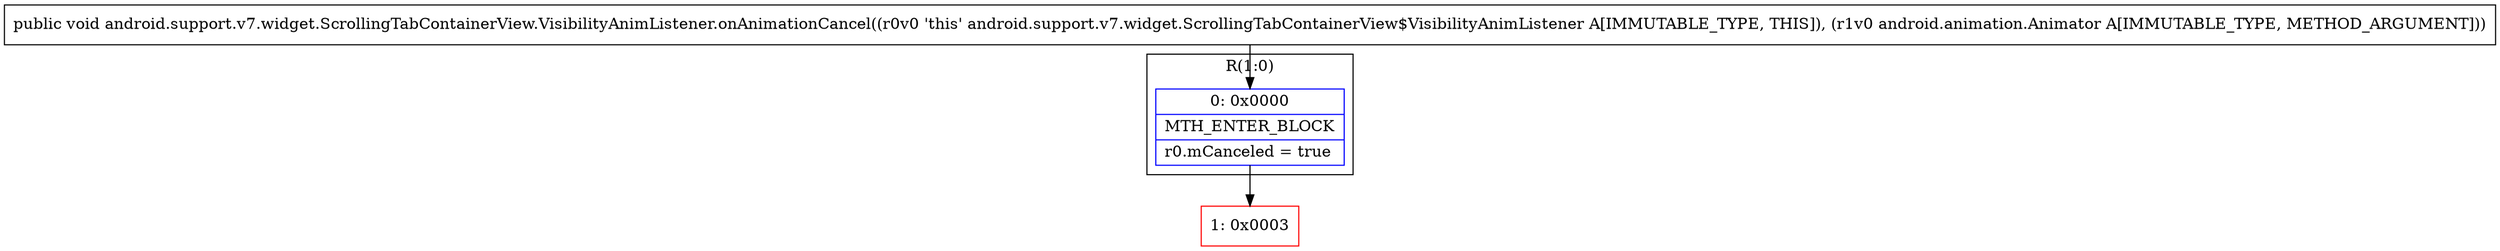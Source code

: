 digraph "CFG forandroid.support.v7.widget.ScrollingTabContainerView.VisibilityAnimListener.onAnimationCancel(Landroid\/animation\/Animator;)V" {
subgraph cluster_Region_1494103951 {
label = "R(1:0)";
node [shape=record,color=blue];
Node_0 [shape=record,label="{0\:\ 0x0000|MTH_ENTER_BLOCK\l|r0.mCanceled = true\l}"];
}
Node_1 [shape=record,color=red,label="{1\:\ 0x0003}"];
MethodNode[shape=record,label="{public void android.support.v7.widget.ScrollingTabContainerView.VisibilityAnimListener.onAnimationCancel((r0v0 'this' android.support.v7.widget.ScrollingTabContainerView$VisibilityAnimListener A[IMMUTABLE_TYPE, THIS]), (r1v0 android.animation.Animator A[IMMUTABLE_TYPE, METHOD_ARGUMENT])) }"];
MethodNode -> Node_0;
Node_0 -> Node_1;
}


